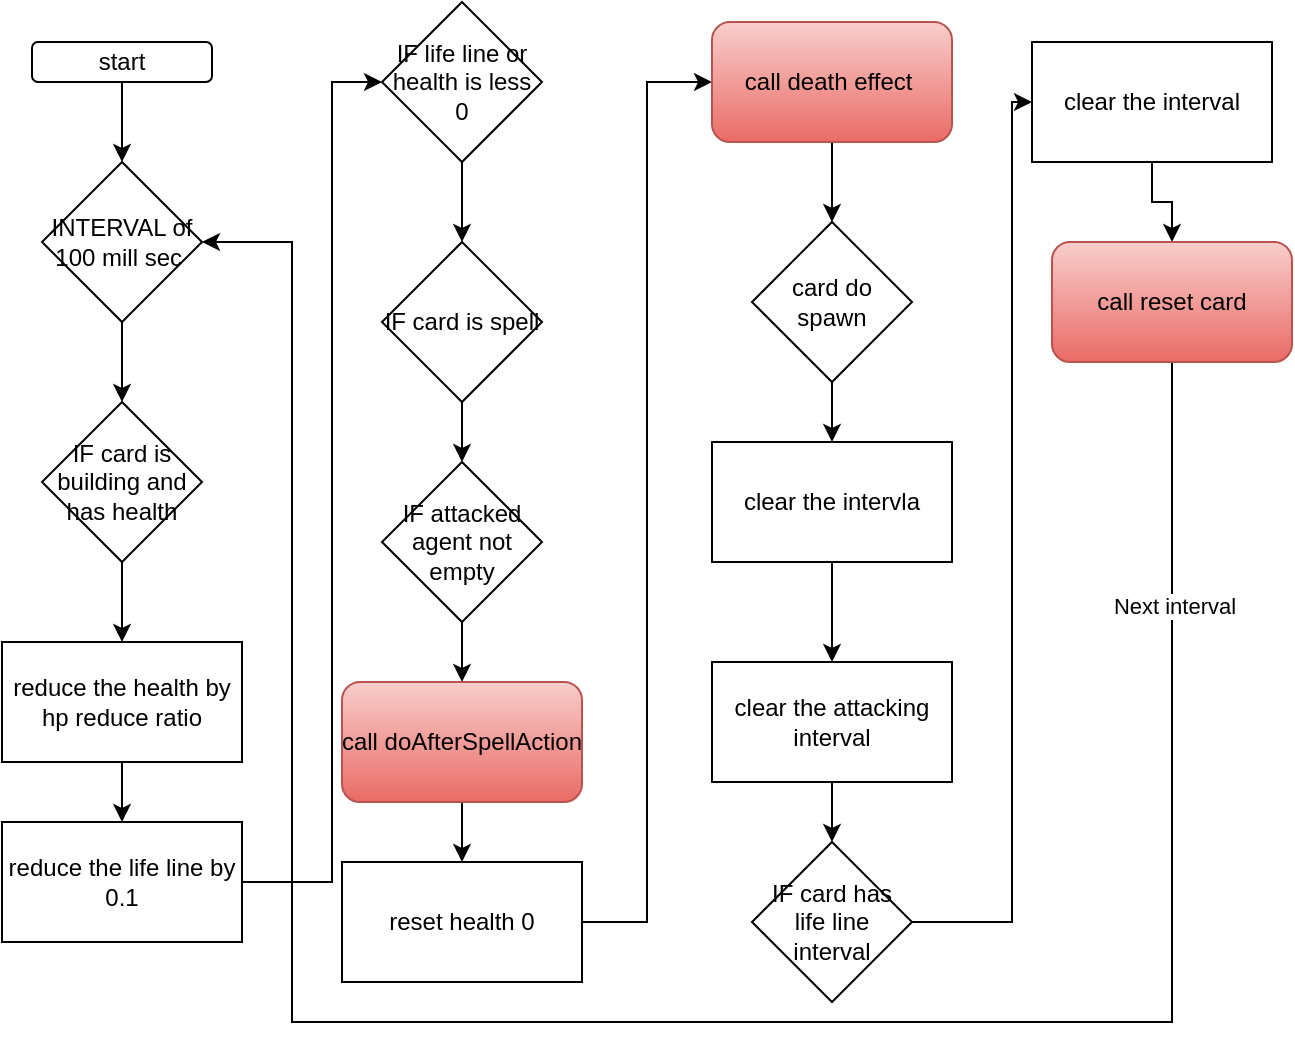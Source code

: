 <mxfile version="17.4.6" type="github">
  <diagram id="WM0ftz-tsclDHK0SuxE-" name="Page-1">
    <mxGraphModel dx="1038" dy="579" grid="1" gridSize="10" guides="1" tooltips="1" connect="1" arrows="1" fold="1" page="1" pageScale="1" pageWidth="850" pageHeight="1100" math="0" shadow="0">
      <root>
        <mxCell id="0" />
        <mxCell id="1" parent="0" />
        <mxCell id="KnMiPz-0FVzWkqn_KFAG-4" value="" style="edgeStyle=orthogonalEdgeStyle;rounded=0;orthogonalLoop=1;jettySize=auto;html=1;" edge="1" parent="1" source="KnMiPz-0FVzWkqn_KFAG-2" target="KnMiPz-0FVzWkqn_KFAG-3">
          <mxGeometry relative="1" as="geometry" />
        </mxCell>
        <mxCell id="KnMiPz-0FVzWkqn_KFAG-2" value="start" style="rounded=1;whiteSpace=wrap;html=1;" vertex="1" parent="1">
          <mxGeometry x="210" y="40" width="90" height="20" as="geometry" />
        </mxCell>
        <mxCell id="KnMiPz-0FVzWkqn_KFAG-6" value="" style="edgeStyle=orthogonalEdgeStyle;rounded=0;orthogonalLoop=1;jettySize=auto;html=1;" edge="1" parent="1" source="KnMiPz-0FVzWkqn_KFAG-3" target="KnMiPz-0FVzWkqn_KFAG-5">
          <mxGeometry relative="1" as="geometry" />
        </mxCell>
        <mxCell id="KnMiPz-0FVzWkqn_KFAG-3" value="INTERVAL of 100 mill sec&amp;nbsp;" style="rhombus;whiteSpace=wrap;html=1;" vertex="1" parent="1">
          <mxGeometry x="215" y="100" width="80" height="80" as="geometry" />
        </mxCell>
        <mxCell id="KnMiPz-0FVzWkqn_KFAG-8" value="" style="edgeStyle=orthogonalEdgeStyle;rounded=0;orthogonalLoop=1;jettySize=auto;html=1;" edge="1" parent="1" source="KnMiPz-0FVzWkqn_KFAG-5" target="KnMiPz-0FVzWkqn_KFAG-7">
          <mxGeometry relative="1" as="geometry" />
        </mxCell>
        <mxCell id="KnMiPz-0FVzWkqn_KFAG-5" value="IF card is building and has health" style="rhombus;whiteSpace=wrap;html=1;" vertex="1" parent="1">
          <mxGeometry x="215" y="220" width="80" height="80" as="geometry" />
        </mxCell>
        <mxCell id="KnMiPz-0FVzWkqn_KFAG-10" value="" style="edgeStyle=orthogonalEdgeStyle;rounded=0;orthogonalLoop=1;jettySize=auto;html=1;" edge="1" parent="1" source="KnMiPz-0FVzWkqn_KFAG-7" target="KnMiPz-0FVzWkqn_KFAG-9">
          <mxGeometry relative="1" as="geometry" />
        </mxCell>
        <mxCell id="KnMiPz-0FVzWkqn_KFAG-7" value="reduce the health by hp reduce ratio" style="whiteSpace=wrap;html=1;" vertex="1" parent="1">
          <mxGeometry x="195" y="340" width="120" height="60" as="geometry" />
        </mxCell>
        <mxCell id="KnMiPz-0FVzWkqn_KFAG-12" value="" style="edgeStyle=orthogonalEdgeStyle;rounded=0;orthogonalLoop=1;jettySize=auto;html=1;" edge="1" parent="1" source="KnMiPz-0FVzWkqn_KFAG-9" target="KnMiPz-0FVzWkqn_KFAG-11">
          <mxGeometry relative="1" as="geometry">
            <Array as="points">
              <mxPoint x="360" y="460" />
              <mxPoint x="360" y="60" />
            </Array>
          </mxGeometry>
        </mxCell>
        <mxCell id="KnMiPz-0FVzWkqn_KFAG-9" value="reduce the life line by 0.1" style="whiteSpace=wrap;html=1;" vertex="1" parent="1">
          <mxGeometry x="195" y="430" width="120" height="60" as="geometry" />
        </mxCell>
        <mxCell id="KnMiPz-0FVzWkqn_KFAG-14" value="" style="edgeStyle=orthogonalEdgeStyle;rounded=0;orthogonalLoop=1;jettySize=auto;html=1;" edge="1" parent="1" source="KnMiPz-0FVzWkqn_KFAG-11" target="KnMiPz-0FVzWkqn_KFAG-13">
          <mxGeometry relative="1" as="geometry" />
        </mxCell>
        <mxCell id="KnMiPz-0FVzWkqn_KFAG-11" value="IF life line or health is less 0" style="rhombus;whiteSpace=wrap;html=1;" vertex="1" parent="1">
          <mxGeometry x="385" y="20" width="80" height="80" as="geometry" />
        </mxCell>
        <mxCell id="KnMiPz-0FVzWkqn_KFAG-16" value="" style="edgeStyle=orthogonalEdgeStyle;rounded=0;orthogonalLoop=1;jettySize=auto;html=1;" edge="1" parent="1" source="KnMiPz-0FVzWkqn_KFAG-13" target="KnMiPz-0FVzWkqn_KFAG-15">
          <mxGeometry relative="1" as="geometry" />
        </mxCell>
        <mxCell id="KnMiPz-0FVzWkqn_KFAG-13" value="IF card is spell" style="rhombus;whiteSpace=wrap;html=1;" vertex="1" parent="1">
          <mxGeometry x="385" y="140" width="80" height="80" as="geometry" />
        </mxCell>
        <mxCell id="KnMiPz-0FVzWkqn_KFAG-18" value="" style="edgeStyle=orthogonalEdgeStyle;rounded=0;orthogonalLoop=1;jettySize=auto;html=1;" edge="1" parent="1" source="KnMiPz-0FVzWkqn_KFAG-15" target="KnMiPz-0FVzWkqn_KFAG-17">
          <mxGeometry relative="1" as="geometry" />
        </mxCell>
        <mxCell id="KnMiPz-0FVzWkqn_KFAG-15" value="IF attacked agent not empty" style="rhombus;whiteSpace=wrap;html=1;" vertex="1" parent="1">
          <mxGeometry x="385" y="250" width="80" height="80" as="geometry" />
        </mxCell>
        <mxCell id="KnMiPz-0FVzWkqn_KFAG-20" value="" style="edgeStyle=orthogonalEdgeStyle;rounded=0;orthogonalLoop=1;jettySize=auto;html=1;" edge="1" parent="1" source="KnMiPz-0FVzWkqn_KFAG-17" target="KnMiPz-0FVzWkqn_KFAG-19">
          <mxGeometry relative="1" as="geometry" />
        </mxCell>
        <mxCell id="KnMiPz-0FVzWkqn_KFAG-17" value="call&amp;nbsp;doAfterSpellAction" style="rounded=1;whiteSpace=wrap;html=1;fillColor=#f8cecc;gradientColor=#ea6b66;strokeColor=#b85450;" vertex="1" parent="1">
          <mxGeometry x="365" y="360" width="120" height="60" as="geometry" />
        </mxCell>
        <mxCell id="KnMiPz-0FVzWkqn_KFAG-22" style="edgeStyle=orthogonalEdgeStyle;rounded=0;orthogonalLoop=1;jettySize=auto;html=1;entryX=0;entryY=0.5;entryDx=0;entryDy=0;" edge="1" parent="1" source="KnMiPz-0FVzWkqn_KFAG-19" target="KnMiPz-0FVzWkqn_KFAG-21">
          <mxGeometry relative="1" as="geometry" />
        </mxCell>
        <mxCell id="KnMiPz-0FVzWkqn_KFAG-19" value="reset health 0" style="rounded=0;whiteSpace=wrap;html=1;" vertex="1" parent="1">
          <mxGeometry x="365" y="450" width="120" height="60" as="geometry" />
        </mxCell>
        <mxCell id="KnMiPz-0FVzWkqn_KFAG-24" value="" style="edgeStyle=orthogonalEdgeStyle;rounded=0;orthogonalLoop=1;jettySize=auto;html=1;" edge="1" parent="1" source="KnMiPz-0FVzWkqn_KFAG-21" target="KnMiPz-0FVzWkqn_KFAG-23">
          <mxGeometry relative="1" as="geometry" />
        </mxCell>
        <mxCell id="KnMiPz-0FVzWkqn_KFAG-21" value="call&amp;nbsp;death effect&amp;nbsp;" style="rounded=1;whiteSpace=wrap;html=1;fillColor=#f8cecc;gradientColor=#ea6b66;strokeColor=#b85450;" vertex="1" parent="1">
          <mxGeometry x="550" y="30" width="120" height="60" as="geometry" />
        </mxCell>
        <mxCell id="KnMiPz-0FVzWkqn_KFAG-26" value="" style="edgeStyle=orthogonalEdgeStyle;rounded=0;orthogonalLoop=1;jettySize=auto;html=1;" edge="1" parent="1" source="KnMiPz-0FVzWkqn_KFAG-23" target="KnMiPz-0FVzWkqn_KFAG-25">
          <mxGeometry relative="1" as="geometry" />
        </mxCell>
        <mxCell id="KnMiPz-0FVzWkqn_KFAG-23" value="card do spawn" style="rhombus;whiteSpace=wrap;html=1;" vertex="1" parent="1">
          <mxGeometry x="570" y="130" width="80" height="80" as="geometry" />
        </mxCell>
        <mxCell id="KnMiPz-0FVzWkqn_KFAG-30" value="" style="edgeStyle=orthogonalEdgeStyle;rounded=0;orthogonalLoop=1;jettySize=auto;html=1;" edge="1" parent="1" source="KnMiPz-0FVzWkqn_KFAG-25" target="KnMiPz-0FVzWkqn_KFAG-29">
          <mxGeometry relative="1" as="geometry" />
        </mxCell>
        <mxCell id="KnMiPz-0FVzWkqn_KFAG-25" value="clear the intervla" style="whiteSpace=wrap;html=1;" vertex="1" parent="1">
          <mxGeometry x="550" y="240" width="120" height="60" as="geometry" />
        </mxCell>
        <mxCell id="KnMiPz-0FVzWkqn_KFAG-32" value="" style="edgeStyle=orthogonalEdgeStyle;rounded=0;orthogonalLoop=1;jettySize=auto;html=1;" edge="1" parent="1" source="KnMiPz-0FVzWkqn_KFAG-29" target="KnMiPz-0FVzWkqn_KFAG-31">
          <mxGeometry relative="1" as="geometry" />
        </mxCell>
        <mxCell id="KnMiPz-0FVzWkqn_KFAG-29" value="clear the attacking interval" style="whiteSpace=wrap;html=1;" vertex="1" parent="1">
          <mxGeometry x="550" y="350" width="120" height="60" as="geometry" />
        </mxCell>
        <mxCell id="KnMiPz-0FVzWkqn_KFAG-34" value="" style="edgeStyle=orthogonalEdgeStyle;rounded=0;orthogonalLoop=1;jettySize=auto;html=1;" edge="1" parent="1" source="KnMiPz-0FVzWkqn_KFAG-31" target="KnMiPz-0FVzWkqn_KFAG-33">
          <mxGeometry relative="1" as="geometry">
            <Array as="points">
              <mxPoint x="700" y="480" />
              <mxPoint x="700" y="70" />
            </Array>
          </mxGeometry>
        </mxCell>
        <mxCell id="KnMiPz-0FVzWkqn_KFAG-31" value="IF card has life line interval" style="rhombus;whiteSpace=wrap;html=1;" vertex="1" parent="1">
          <mxGeometry x="570" y="440" width="80" height="80" as="geometry" />
        </mxCell>
        <mxCell id="KnMiPz-0FVzWkqn_KFAG-36" value="" style="edgeStyle=orthogonalEdgeStyle;rounded=0;orthogonalLoop=1;jettySize=auto;html=1;" edge="1" parent="1" source="KnMiPz-0FVzWkqn_KFAG-33" target="KnMiPz-0FVzWkqn_KFAG-35">
          <mxGeometry relative="1" as="geometry" />
        </mxCell>
        <mxCell id="KnMiPz-0FVzWkqn_KFAG-33" value="clear the interval" style="whiteSpace=wrap;html=1;" vertex="1" parent="1">
          <mxGeometry x="710" y="40" width="120" height="60" as="geometry" />
        </mxCell>
        <mxCell id="KnMiPz-0FVzWkqn_KFAG-37" style="edgeStyle=orthogonalEdgeStyle;rounded=0;orthogonalLoop=1;jettySize=auto;html=1;" edge="1" parent="1" source="KnMiPz-0FVzWkqn_KFAG-35" target="KnMiPz-0FVzWkqn_KFAG-3">
          <mxGeometry relative="1" as="geometry">
            <Array as="points">
              <mxPoint x="780" y="530" />
              <mxPoint x="340" y="530" />
              <mxPoint x="340" y="140" />
            </Array>
          </mxGeometry>
        </mxCell>
        <mxCell id="KnMiPz-0FVzWkqn_KFAG-38" value="Next interval" style="edgeLabel;html=1;align=center;verticalAlign=middle;resizable=0;points=[];" vertex="1" connectable="0" parent="KnMiPz-0FVzWkqn_KFAG-37">
          <mxGeometry x="-0.798" y="1" relative="1" as="geometry">
            <mxPoint as="offset" />
          </mxGeometry>
        </mxCell>
        <mxCell id="KnMiPz-0FVzWkqn_KFAG-35" value="call reset card" style="rounded=1;whiteSpace=wrap;html=1;fillColor=#f8cecc;gradientColor=#ea6b66;strokeColor=#b85450;" vertex="1" parent="1">
          <mxGeometry x="720" y="140" width="120" height="60" as="geometry" />
        </mxCell>
      </root>
    </mxGraphModel>
  </diagram>
</mxfile>
